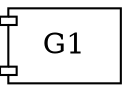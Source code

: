 # 
# This is a logic model export.
# 
# You can generate an image of this graph with:
# time neato -v -Tsvg -o logic_model_graph.svg logic_model_graph.dot
# 
graph LogicModel {
	
	G1[label="G1",pos="71,37",shape="component"];
}
